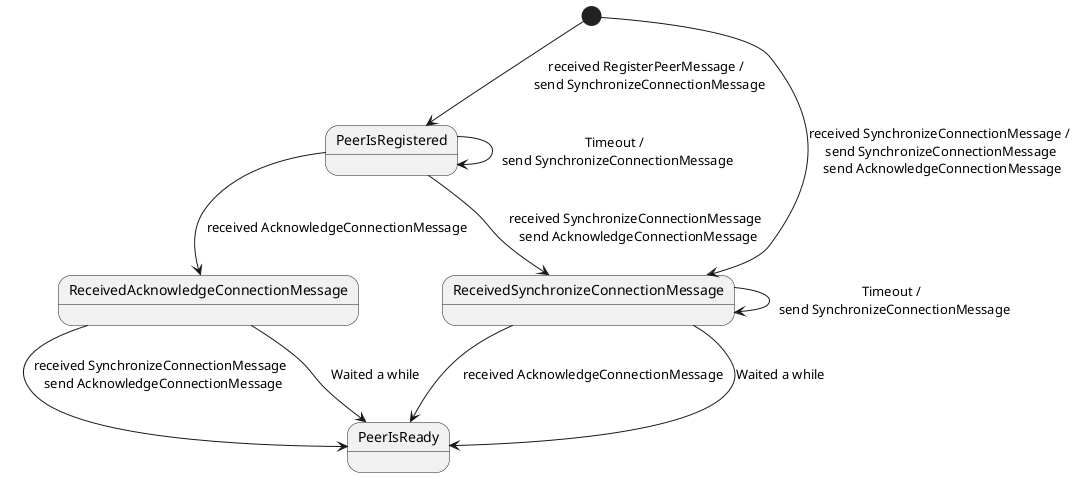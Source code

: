 @startuml
'https://plantuml.com/state-diagram

[*] --> PeerIsRegistered : received RegisterPeerMessage / \n send SynchronizeConnectionMessage
[*] --> ReceivedSynchronizeConnectionMessage : received SynchronizeConnectionMessage / \n send SynchronizeConnectionMessage \n send AcknowledgeConnectionMessage
PeerIsRegistered --> ReceivedSynchronizeConnectionMessage : received SynchronizeConnectionMessage \n send AcknowledgeConnectionMessage
PeerIsRegistered --> ReceivedAcknowledgeConnectionMessage : received AcknowledgeConnectionMessage

ReceivedSynchronizeConnectionMessage --> PeerIsReady : received AcknowledgeConnectionMessage

PeerIsRegistered -> PeerIsRegistered : Timeout / \n send SynchronizeConnectionMessage

ReceivedSynchronizeConnectionMessage --> ReceivedSynchronizeConnectionMessage : Timeout / \n send SynchronizeConnectionMessage
ReceivedSynchronizeConnectionMessage --> PeerIsReady : Waited a while

ReceivedAcknowledgeConnectionMessage --> PeerIsReady : received SynchronizeConnectionMessage \n send AcknowledgeConnectionMessage
ReceivedAcknowledgeConnectionMessage --> PeerIsReady : Waited a while
@enduml